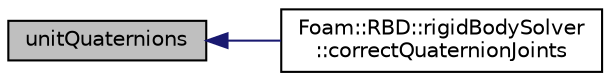 digraph "unitQuaternions"
{
  bgcolor="transparent";
  edge [fontname="Helvetica",fontsize="10",labelfontname="Helvetica",labelfontsize="10"];
  node [fontname="Helvetica",fontsize="10",shape=record];
  rankdir="LR";
  Node1 [label="unitQuaternions",height=0.2,width=0.4,color="black", fillcolor="grey75", style="filled", fontcolor="black"];
  Node1 -> Node2 [dir="back",color="midnightblue",fontsize="10",style="solid",fontname="Helvetica"];
  Node2 [label="Foam::RBD::rigidBodySolver\l::correctQuaternionJoints",height=0.2,width=0.4,color="black",URL="$a02270.html#a003c7c67a1f83e5308100d2bf6c80d61",tooltip="Correct the quaternion joints based on the current change in q. "];
}
